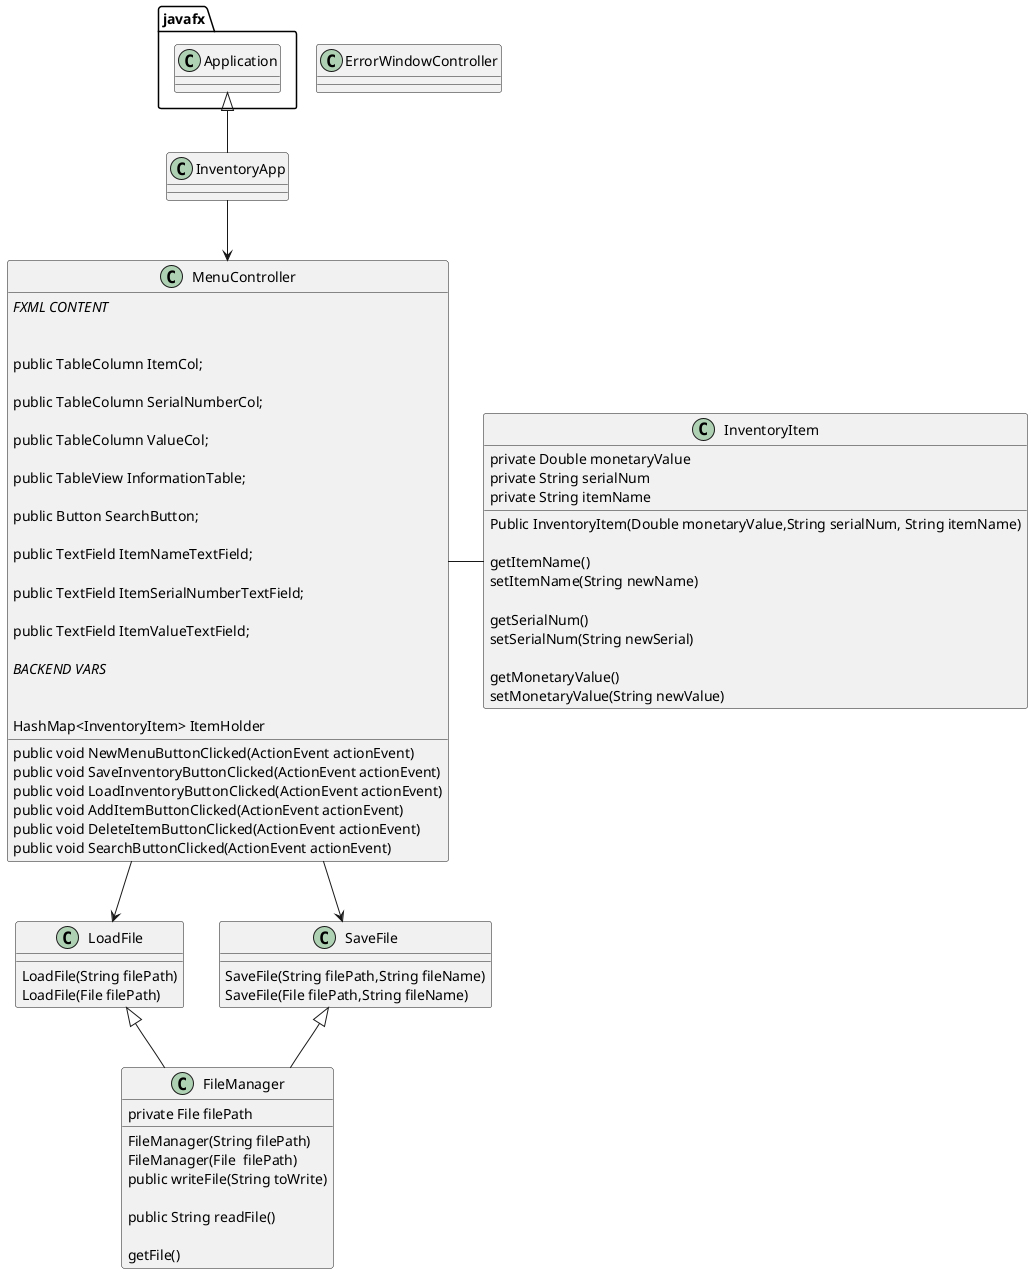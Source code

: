 @startuml
'https://plantuml.com/class-diagram

class InventoryApp

class ErrorWindowController




class MenuController{
        //FXML CONTENT//


        public TableColumn ItemCol;

        public TableColumn SerialNumberCol;

        public TableColumn ValueCol;

        public TableView InformationTable;

        public Button SearchButton;

        public TextField ItemNameTextField;

        public TextField ItemSerialNumberTextField;

        public TextField ItemValueTextField;

        //BACKEND VARS//


     HashMap<InventoryItem> ItemHolder



     public void NewMenuButtonClicked(ActionEvent actionEvent)


     public void SaveInventoryButtonClicked(ActionEvent actionEvent)


     public void LoadInventoryButtonClicked(ActionEvent actionEvent)


     public void AddItemButtonClicked(ActionEvent actionEvent)


     public void DeleteItemButtonClicked(ActionEvent actionEvent)


     public void SearchButtonClicked(ActionEvent actionEvent)

}

class InventoryItem{
   private Double monetaryValue
   private String serialNum
   private String itemName

   Public InventoryItem(Double monetaryValue,String serialNum, String itemName)

   getItemName()
   setItemName(String newName)

   getSerialNum()
   setSerialNum(String newSerial)

   getMonetaryValue()
   setMonetaryValue(String newValue)

}

 class FileManager{
    private File filePath

    FileManager(String filePath)
    FileManager(File  filePath)


    public writeFile(String toWrite)

    public String readFile()

    getFile()

}

class LoadFile{

    LoadFile(String filePath)
    LoadFile(File filePath)





}

class SaveFile{


  SaveFile(String filePath,String fileName)
  SaveFile(File filePath,String fileName)




}


javafx.Application <|-- InventoryApp
LoadFile <|-- FileManager
SaveFile <|-- FileManager

InventoryApp --> MenuController


MenuController--> LoadFile
MenuController-->SaveFile

MenuController-InventoryItem
@enduml